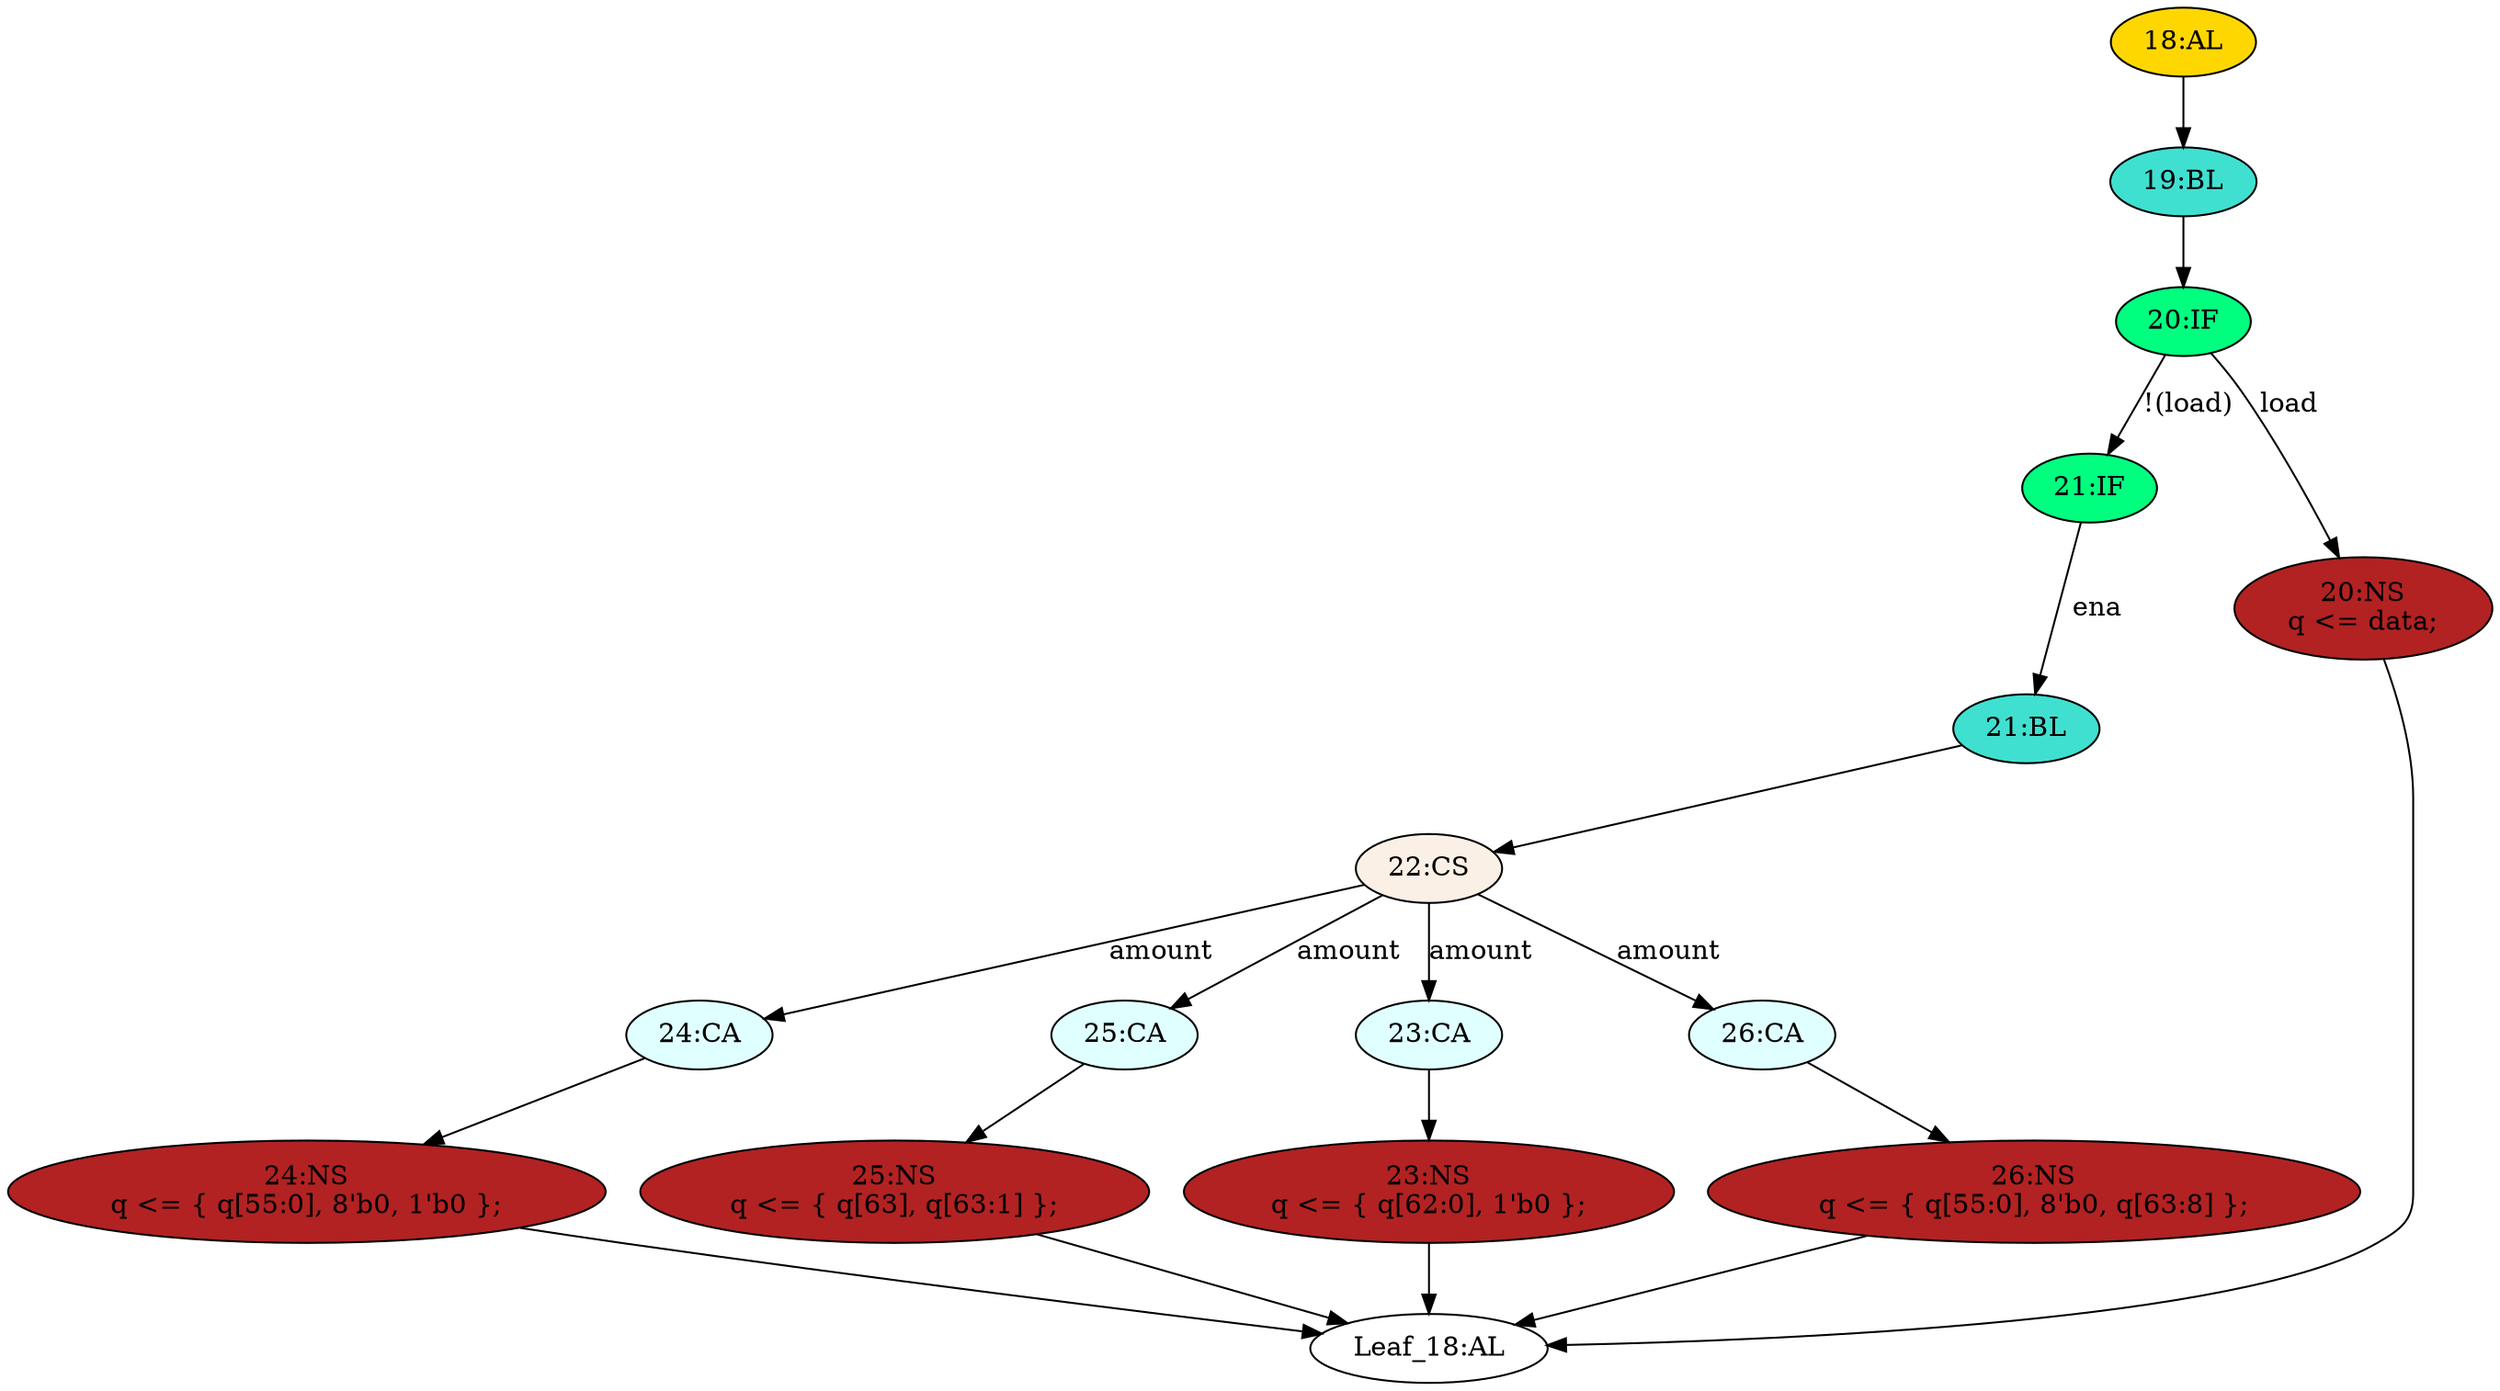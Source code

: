 strict digraph "" {
	node [label="\N"];
	"24:CA"	[ast="<pyverilog.vparser.ast.Case object at 0x7f065cbea0d0>",
		fillcolor=lightcyan,
		label="24:CA",
		statements="[]",
		style=filled,
		typ=Case];
	"24:NS"	[ast="<pyverilog.vparser.ast.NonblockingSubstitution object at 0x7f065cbea150>",
		fillcolor=firebrick,
		label="24:NS
q <= { q[55:0], 8'b0, 1'b0 };",
		statements="[<pyverilog.vparser.ast.NonblockingSubstitution object at 0x7f065cbea150>]",
		style=filled,
		typ=NonblockingSubstitution];
	"24:CA" -> "24:NS"	[cond="[]",
		lineno=None];
	"19:BL"	[ast="<pyverilog.vparser.ast.Block object at 0x7f065cbeee50>",
		fillcolor=turquoise,
		label="19:BL",
		statements="[]",
		style=filled,
		typ=Block];
	"20:IF"	[ast="<pyverilog.vparser.ast.IfStatement object at 0x7f065cbeee90>",
		fillcolor=springgreen,
		label="20:IF",
		statements="[]",
		style=filled,
		typ=IfStatement];
	"19:BL" -> "20:IF"	[cond="[]",
		lineno=None];
	"21:BL"	[ast="<pyverilog.vparser.ast.Block object at 0x7f065cbeef90>",
		fillcolor=turquoise,
		label="21:BL",
		statements="[]",
		style=filled,
		typ=Block];
	"22:CS"	[ast="<pyverilog.vparser.ast.CaseStatement object at 0x7f065cbeefd0>",
		fillcolor=linen,
		label="22:CS",
		statements="[]",
		style=filled,
		typ=CaseStatement];
	"21:BL" -> "22:CS"	[cond="[]",
		lineno=None];
	"23:NS"	[ast="<pyverilog.vparser.ast.NonblockingSubstitution object at 0x7f065cbeeb90>",
		fillcolor=firebrick,
		label="23:NS
q <= { q[62:0], 1'b0 };",
		statements="[<pyverilog.vparser.ast.NonblockingSubstitution object at 0x7f065cbeeb90>]",
		style=filled,
		typ=NonblockingSubstitution];
	"Leaf_18:AL"	[def_var="['q']",
		label="Leaf_18:AL"];
	"23:NS" -> "Leaf_18:AL"	[cond="[]",
		lineno=None];
	"25:CA"	[ast="<pyverilog.vparser.ast.Case object at 0x7f065cbea410>",
		fillcolor=lightcyan,
		label="25:CA",
		statements="[]",
		style=filled,
		typ=Case];
	"25:NS"	[ast="<pyverilog.vparser.ast.NonblockingSubstitution object at 0x7f065cbea490>",
		fillcolor=firebrick,
		label="25:NS
q <= { q[63], q[63:1] };",
		statements="[<pyverilog.vparser.ast.NonblockingSubstitution object at 0x7f065cbea490>]",
		style=filled,
		typ=NonblockingSubstitution];
	"25:CA" -> "25:NS"	[cond="[]",
		lineno=None];
	"21:IF"	[ast="<pyverilog.vparser.ast.IfStatement object at 0x7f065cbeef10>",
		fillcolor=springgreen,
		label="21:IF",
		statements="[]",
		style=filled,
		typ=IfStatement];
	"21:IF" -> "21:BL"	[cond="['ena']",
		label=ena,
		lineno=21];
	"23:CA"	[ast="<pyverilog.vparser.ast.Case object at 0x7f065cbeea50>",
		fillcolor=lightcyan,
		label="23:CA",
		statements="[]",
		style=filled,
		typ=Case];
	"23:CA" -> "23:NS"	[cond="[]",
		lineno=None];
	"25:NS" -> "Leaf_18:AL"	[cond="[]",
		lineno=None];
	"20:NS"	[ast="<pyverilog.vparser.ast.NonblockingSubstitution object at 0x7f065cbeac90>",
		fillcolor=firebrick,
		label="20:NS
q <= data;",
		statements="[<pyverilog.vparser.ast.NonblockingSubstitution object at 0x7f065cbeac90>]",
		style=filled,
		typ=NonblockingSubstitution];
	"20:NS" -> "Leaf_18:AL"	[cond="[]",
		lineno=None];
	"22:CS" -> "24:CA"	[cond="['amount']",
		label=amount,
		lineno=22];
	"22:CS" -> "25:CA"	[cond="['amount']",
		label=amount,
		lineno=22];
	"22:CS" -> "23:CA"	[cond="['amount']",
		label=amount,
		lineno=22];
	"26:CA"	[ast="<pyverilog.vparser.ast.Case object at 0x7f065cbea7d0>",
		fillcolor=lightcyan,
		label="26:CA",
		statements="[]",
		style=filled,
		typ=Case];
	"22:CS" -> "26:CA"	[cond="['amount']",
		label=amount,
		lineno=22];
	"26:NS"	[ast="<pyverilog.vparser.ast.NonblockingSubstitution object at 0x7f065cbea850>",
		fillcolor=firebrick,
		label="26:NS
q <= { q[55:0], 8'b0, q[63:8] };",
		statements="[<pyverilog.vparser.ast.NonblockingSubstitution object at 0x7f065cbea850>]",
		style=filled,
		typ=NonblockingSubstitution];
	"26:NS" -> "Leaf_18:AL"	[cond="[]",
		lineno=None];
	"26:CA" -> "26:NS"	[cond="[]",
		lineno=None];
	"24:NS" -> "Leaf_18:AL"	[cond="[]",
		lineno=None];
	"18:AL"	[ast="<pyverilog.vparser.ast.Always object at 0x7f065cbeaed0>",
		clk_sens=True,
		fillcolor=gold,
		label="18:AL",
		sens="['clk']",
		statements="[]",
		style=filled,
		typ=Always,
		use_var="['load', 'ena', 'amount', 'data', 'q']"];
	"18:AL" -> "19:BL"	[cond="[]",
		lineno=None];
	"20:IF" -> "21:IF"	[cond="['load']",
		label="!(load)",
		lineno=20];
	"20:IF" -> "20:NS"	[cond="['load']",
		label=load,
		lineno=20];
}
